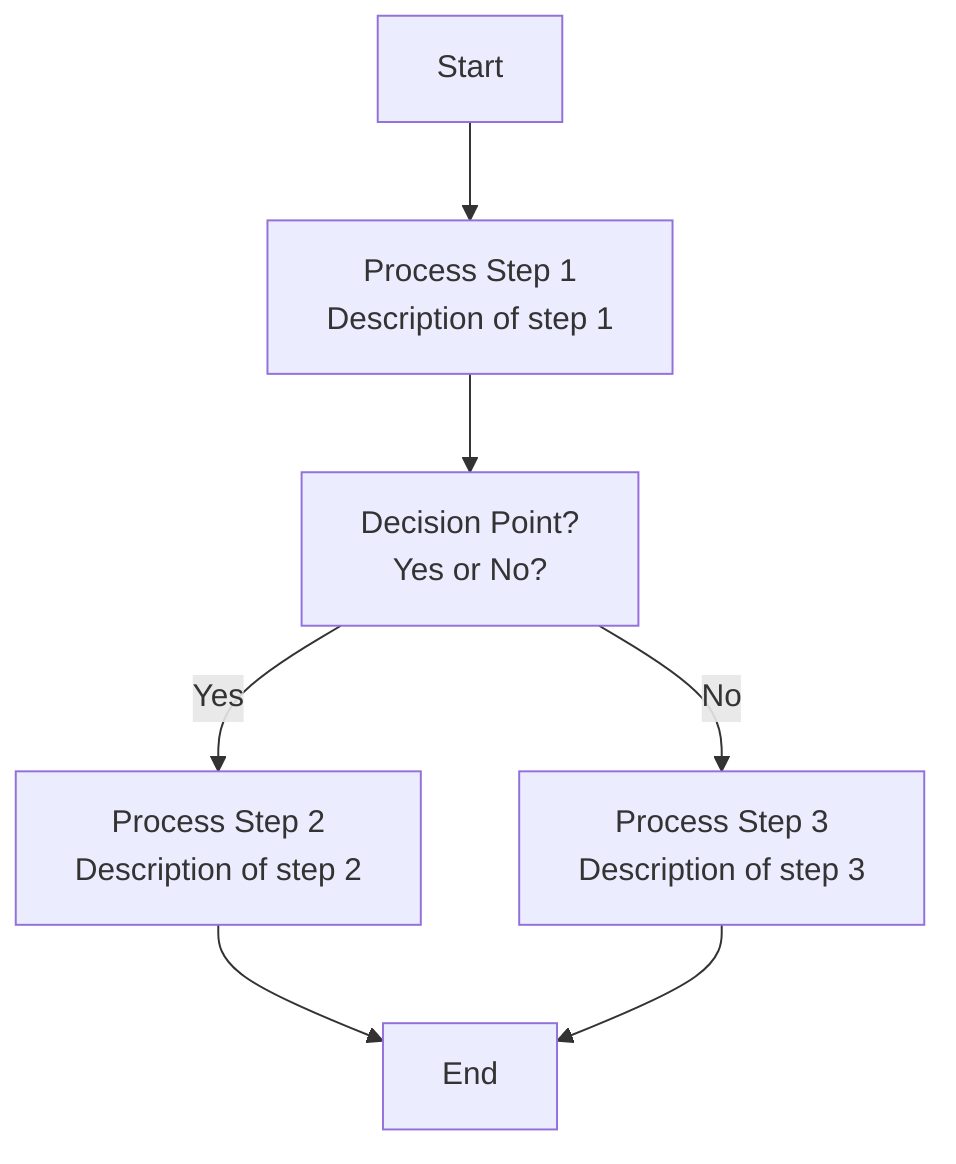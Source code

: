%%{init: {'theme': 'base', 'themeVariables': {'background': '#F5F5DC', 'primaryColor': '#87CEEB', 'edgeLabelBackground': '#FF4500'}}{'background': '#F5F5DC', 'primaryColor': '#87CEEB', 'tertiaryColor': '#FF4500'}}%%
flowchart TD
    A[Start] 
    B[Process Step 1\nDescription of step 1] 
    C[Decision Point?\nYes or No?] 
    D[Process Step 2\nDescription of step 2] 
    E[Process Step 3\nDescription of step 3] 
    F[End] 

    A --> B 
    B --> C 
    C -- Yes --> D 
    C -- No --> E 
    D --> F 
    E --> F
